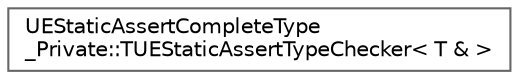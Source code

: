 digraph "Graphical Class Hierarchy"
{
 // INTERACTIVE_SVG=YES
 // LATEX_PDF_SIZE
  bgcolor="transparent";
  edge [fontname=Helvetica,fontsize=10,labelfontname=Helvetica,labelfontsize=10];
  node [fontname=Helvetica,fontsize=10,shape=box,height=0.2,width=0.4];
  rankdir="LR";
  Node0 [id="Node000000",label="UEStaticAssertCompleteType\l_Private::TUEStaticAssertTypeChecker\< T & \>",height=0.2,width=0.4,color="grey40", fillcolor="white", style="filled",URL="$d3/db4/structUEStaticAssertCompleteType__Private_1_1TUEStaticAssertTypeChecker_3_01T_01_6_01_4.html",tooltip=" "];
}

